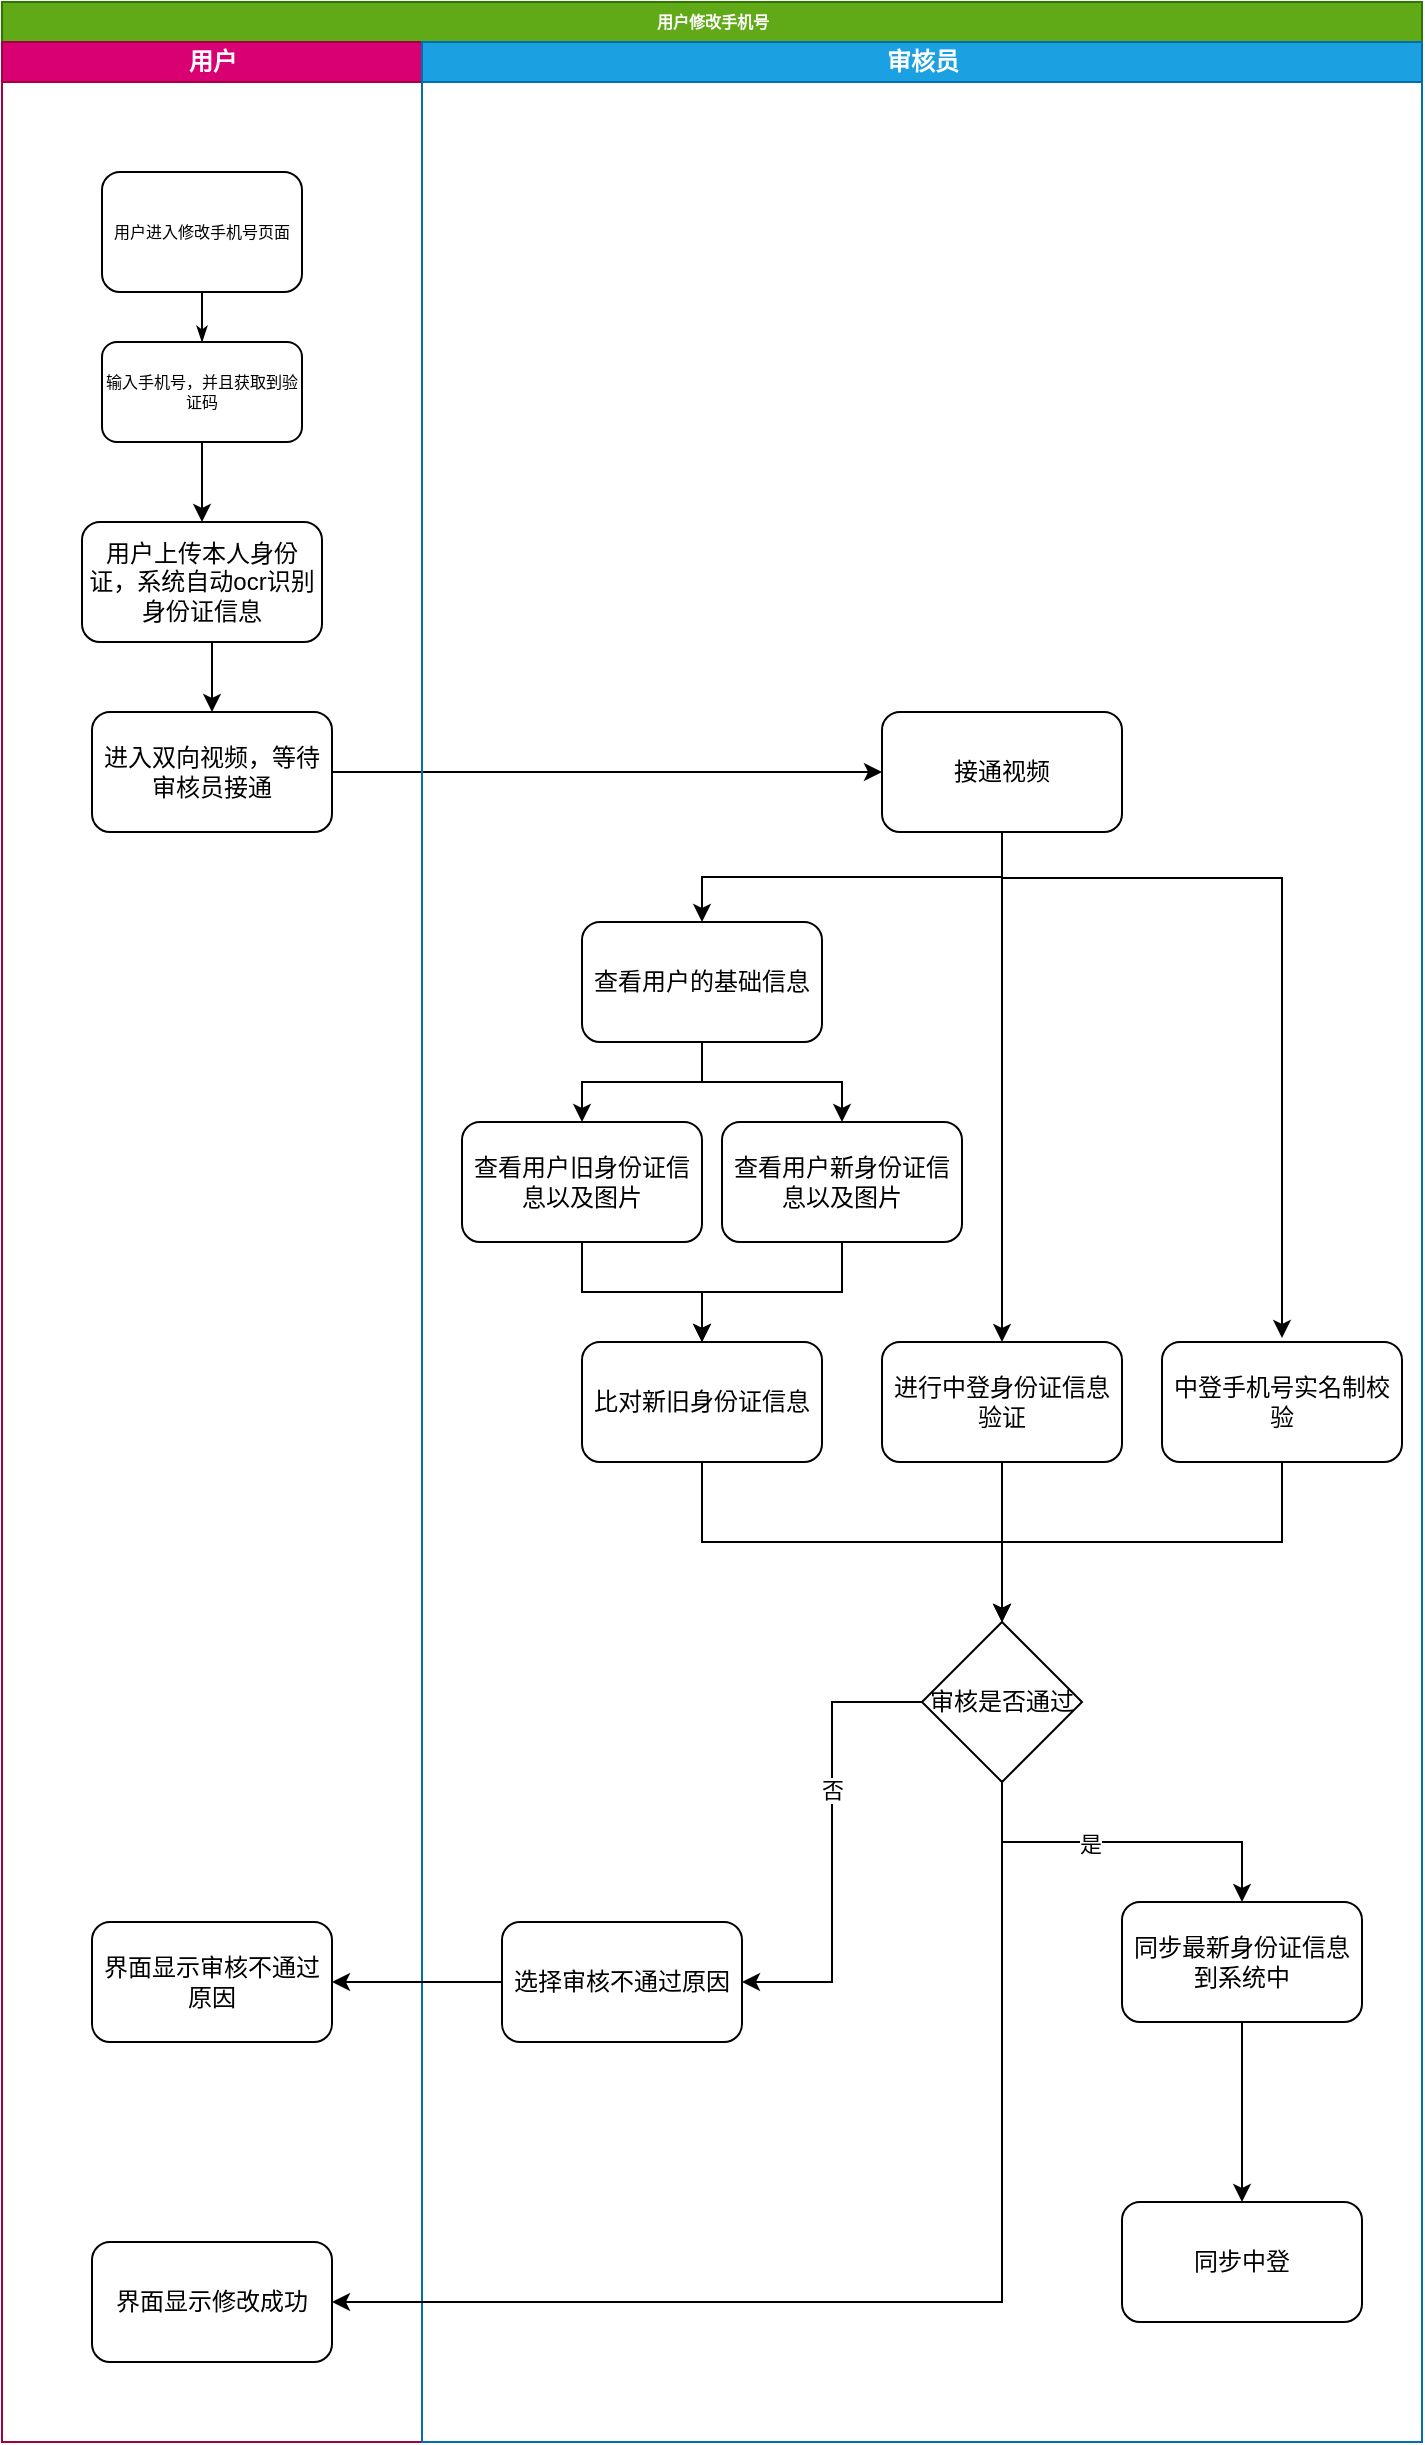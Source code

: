 <mxfile version="14.7.6" type="github">
  <diagram id="kEn_K6GOhlC8OeGJHYwj" name="Page-1">
    <mxGraphModel dx="1422" dy="706" grid="1" gridSize="10" guides="1" tooltips="1" connect="1" arrows="1" fold="1" page="1" pageScale="1" pageWidth="827" pageHeight="1169" math="0" shadow="0">
      <root>
        <mxCell id="0" />
        <mxCell id="1" parent="0" />
        <mxCell id="LtQN8wUaLlG2xgBJgwbm-2" value="用户修改手机号" style="swimlane;html=1;childLayout=stackLayout;startSize=20;rounded=0;shadow=0;labelBackgroundColor=none;strokeWidth=1;fontFamily=Verdana;fontSize=8;align=center;fillColor=#60a917;strokeColor=#2D7600;fontColor=#ffffff;" vertex="1" parent="1">
          <mxGeometry x="30" y="30" width="710" height="1220" as="geometry" />
        </mxCell>
        <mxCell id="LtQN8wUaLlG2xgBJgwbm-3" value="用户" style="swimlane;html=1;startSize=20;fillColor=#d80073;strokeColor=#A50040;fontColor=#ffffff;" vertex="1" parent="LtQN8wUaLlG2xgBJgwbm-2">
          <mxGeometry y="20" width="210" height="1200" as="geometry" />
        </mxCell>
        <mxCell id="LtQN8wUaLlG2xgBJgwbm-4" value="用户进入修改手机号页面" style="rounded=1;whiteSpace=wrap;html=1;shadow=0;labelBackgroundColor=none;strokeWidth=1;fontFamily=Verdana;fontSize=8;align=center;" vertex="1" parent="LtQN8wUaLlG2xgBJgwbm-3">
          <mxGeometry x="50" y="65" width="100" height="60" as="geometry" />
        </mxCell>
        <mxCell id="LtQN8wUaLlG2xgBJgwbm-5" style="edgeStyle=orthogonalEdgeStyle;rounded=0;orthogonalLoop=1;jettySize=auto;html=1;exitX=0.5;exitY=1;exitDx=0;exitDy=0;entryX=0.5;entryY=0;entryDx=0;entryDy=0;" edge="1" parent="LtQN8wUaLlG2xgBJgwbm-3" source="LtQN8wUaLlG2xgBJgwbm-6" target="LtQN8wUaLlG2xgBJgwbm-9">
          <mxGeometry relative="1" as="geometry" />
        </mxCell>
        <mxCell id="LtQN8wUaLlG2xgBJgwbm-6" value="输入手机号，并且获取到验证码" style="rounded=1;whiteSpace=wrap;html=1;shadow=0;labelBackgroundColor=none;strokeWidth=1;fontFamily=Verdana;fontSize=8;align=center;" vertex="1" parent="LtQN8wUaLlG2xgBJgwbm-3">
          <mxGeometry x="50" y="150" width="100" height="50" as="geometry" />
        </mxCell>
        <mxCell id="LtQN8wUaLlG2xgBJgwbm-7" style="edgeStyle=orthogonalEdgeStyle;rounded=1;html=1;labelBackgroundColor=none;startArrow=none;startFill=0;startSize=5;endArrow=classicThin;endFill=1;endSize=5;jettySize=auto;orthogonalLoop=1;strokeWidth=1;fontFamily=Verdana;fontSize=8" edge="1" parent="LtQN8wUaLlG2xgBJgwbm-3" source="LtQN8wUaLlG2xgBJgwbm-4" target="LtQN8wUaLlG2xgBJgwbm-6">
          <mxGeometry relative="1" as="geometry" />
        </mxCell>
        <mxCell id="LtQN8wUaLlG2xgBJgwbm-8" style="edgeStyle=orthogonalEdgeStyle;rounded=0;orthogonalLoop=1;jettySize=auto;html=1;exitX=0.5;exitY=1;exitDx=0;exitDy=0;entryX=0.5;entryY=0;entryDx=0;entryDy=0;" edge="1" parent="LtQN8wUaLlG2xgBJgwbm-3" source="LtQN8wUaLlG2xgBJgwbm-9" target="LtQN8wUaLlG2xgBJgwbm-10">
          <mxGeometry relative="1" as="geometry" />
        </mxCell>
        <mxCell id="LtQN8wUaLlG2xgBJgwbm-9" value="用户上传本人身份证，系统自动ocr识别身份证信息" style="rounded=1;whiteSpace=wrap;html=1;" vertex="1" parent="LtQN8wUaLlG2xgBJgwbm-3">
          <mxGeometry x="40" y="240" width="120" height="60" as="geometry" />
        </mxCell>
        <mxCell id="LtQN8wUaLlG2xgBJgwbm-10" value="进入双向视频，等待审核员接通" style="rounded=1;whiteSpace=wrap;html=1;" vertex="1" parent="LtQN8wUaLlG2xgBJgwbm-3">
          <mxGeometry x="45" y="335" width="120" height="60" as="geometry" />
        </mxCell>
        <mxCell id="LtQN8wUaLlG2xgBJgwbm-11" value="界面显示审核不通过原因" style="rounded=1;whiteSpace=wrap;html=1;" vertex="1" parent="LtQN8wUaLlG2xgBJgwbm-3">
          <mxGeometry x="45" y="940" width="120" height="60" as="geometry" />
        </mxCell>
        <mxCell id="LtQN8wUaLlG2xgBJgwbm-12" value="界面显示修改成功" style="rounded=1;whiteSpace=wrap;html=1;" vertex="1" parent="LtQN8wUaLlG2xgBJgwbm-3">
          <mxGeometry x="45" y="1100" width="120" height="60" as="geometry" />
        </mxCell>
        <mxCell id="LtQN8wUaLlG2xgBJgwbm-13" style="edgeStyle=orthogonalEdgeStyle;rounded=0;orthogonalLoop=1;jettySize=auto;html=1;exitX=1;exitY=0.5;exitDx=0;exitDy=0;entryX=0;entryY=0.5;entryDx=0;entryDy=0;" edge="1" parent="LtQN8wUaLlG2xgBJgwbm-2" source="LtQN8wUaLlG2xgBJgwbm-10" target="LtQN8wUaLlG2xgBJgwbm-19">
          <mxGeometry relative="1" as="geometry" />
        </mxCell>
        <mxCell id="LtQN8wUaLlG2xgBJgwbm-14" value="审核员" style="swimlane;html=1;startSize=20;direction=east;fillColor=#1ba1e2;strokeColor=#006EAF;fontColor=#ffffff;" vertex="1" parent="LtQN8wUaLlG2xgBJgwbm-2">
          <mxGeometry x="210" y="20" width="500" height="1200" as="geometry" />
        </mxCell>
        <mxCell id="LtQN8wUaLlG2xgBJgwbm-15" value="查看用户旧身份证信息以及图片" style="rounded=1;whiteSpace=wrap;html=1;" vertex="1" parent="LtQN8wUaLlG2xgBJgwbm-14">
          <mxGeometry x="20" y="540" width="120" height="60" as="geometry" />
        </mxCell>
        <mxCell id="LtQN8wUaLlG2xgBJgwbm-16" style="edgeStyle=orthogonalEdgeStyle;rounded=0;orthogonalLoop=1;jettySize=auto;html=1;exitX=0.5;exitY=1;exitDx=0;exitDy=0;entryX=0.5;entryY=0;entryDx=0;entryDy=0;" edge="1" parent="LtQN8wUaLlG2xgBJgwbm-14" source="LtQN8wUaLlG2xgBJgwbm-19" target="LtQN8wUaLlG2xgBJgwbm-21">
          <mxGeometry relative="1" as="geometry" />
        </mxCell>
        <mxCell id="LtQN8wUaLlG2xgBJgwbm-17" style="edgeStyle=orthogonalEdgeStyle;rounded=0;orthogonalLoop=1;jettySize=auto;html=1;exitX=0.5;exitY=1;exitDx=0;exitDy=0;" edge="1" parent="LtQN8wUaLlG2xgBJgwbm-14" source="LtQN8wUaLlG2xgBJgwbm-19" target="LtQN8wUaLlG2xgBJgwbm-25">
          <mxGeometry relative="1" as="geometry" />
        </mxCell>
        <mxCell id="LtQN8wUaLlG2xgBJgwbm-18" style="edgeStyle=orthogonalEdgeStyle;rounded=0;orthogonalLoop=1;jettySize=auto;html=1;exitX=0.5;exitY=1;exitDx=0;exitDy=0;entryX=0.5;entryY=0;entryDx=0;entryDy=0;" edge="1" parent="LtQN8wUaLlG2xgBJgwbm-14">
          <mxGeometry relative="1" as="geometry">
            <mxPoint x="290" y="393" as="sourcePoint" />
            <mxPoint x="430" y="648" as="targetPoint" />
            <Array as="points">
              <mxPoint x="290" y="418" />
              <mxPoint x="430" y="418" />
            </Array>
          </mxGeometry>
        </mxCell>
        <mxCell id="LtQN8wUaLlG2xgBJgwbm-19" value="接通视频" style="rounded=1;whiteSpace=wrap;html=1;" vertex="1" parent="LtQN8wUaLlG2xgBJgwbm-14">
          <mxGeometry x="230" y="335" width="120" height="60" as="geometry" />
        </mxCell>
        <mxCell id="LtQN8wUaLlG2xgBJgwbm-20" style="edgeStyle=orthogonalEdgeStyle;rounded=0;orthogonalLoop=1;jettySize=auto;html=1;exitX=0.5;exitY=1;exitDx=0;exitDy=0;entryX=0.5;entryY=0;entryDx=0;entryDy=0;" edge="1" parent="LtQN8wUaLlG2xgBJgwbm-14" source="LtQN8wUaLlG2xgBJgwbm-21" target="LtQN8wUaLlG2xgBJgwbm-15">
          <mxGeometry relative="1" as="geometry" />
        </mxCell>
        <mxCell id="LtQN8wUaLlG2xgBJgwbm-21" value="查看用户的基础信息" style="rounded=1;whiteSpace=wrap;html=1;" vertex="1" parent="LtQN8wUaLlG2xgBJgwbm-14">
          <mxGeometry x="80" y="440" width="120" height="60" as="geometry" />
        </mxCell>
        <mxCell id="LtQN8wUaLlG2xgBJgwbm-22" style="edgeStyle=orthogonalEdgeStyle;rounded=0;orthogonalLoop=1;jettySize=auto;html=1;exitX=0.5;exitY=1;exitDx=0;exitDy=0;entryX=0.5;entryY=0;entryDx=0;entryDy=0;" edge="1" parent="LtQN8wUaLlG2xgBJgwbm-14" source="LtQN8wUaLlG2xgBJgwbm-23" target="LtQN8wUaLlG2xgBJgwbm-36">
          <mxGeometry relative="1" as="geometry" />
        </mxCell>
        <mxCell id="LtQN8wUaLlG2xgBJgwbm-23" value="比对新旧身份证信息" style="rounded=1;whiteSpace=wrap;html=1;" vertex="1" parent="LtQN8wUaLlG2xgBJgwbm-14">
          <mxGeometry x="80" y="650" width="120" height="60" as="geometry" />
        </mxCell>
        <mxCell id="LtQN8wUaLlG2xgBJgwbm-24" style="edgeStyle=orthogonalEdgeStyle;rounded=0;orthogonalLoop=1;jettySize=auto;html=1;exitX=0.5;exitY=1;exitDx=0;exitDy=0;entryX=0.5;entryY=0;entryDx=0;entryDy=0;" edge="1" parent="LtQN8wUaLlG2xgBJgwbm-14" source="LtQN8wUaLlG2xgBJgwbm-15" target="LtQN8wUaLlG2xgBJgwbm-23">
          <mxGeometry relative="1" as="geometry" />
        </mxCell>
        <mxCell id="LtQN8wUaLlG2xgBJgwbm-25" value="进行中登身份证信息验证" style="rounded=1;whiteSpace=wrap;html=1;" vertex="1" parent="LtQN8wUaLlG2xgBJgwbm-14">
          <mxGeometry x="230" y="650" width="120" height="60" as="geometry" />
        </mxCell>
        <mxCell id="LtQN8wUaLlG2xgBJgwbm-26" value="中登手机号实名制校验" style="rounded=1;whiteSpace=wrap;html=1;" vertex="1" parent="LtQN8wUaLlG2xgBJgwbm-14">
          <mxGeometry x="370" y="650" width="120" height="60" as="geometry" />
        </mxCell>
        <mxCell id="LtQN8wUaLlG2xgBJgwbm-27" value="查看用户新身份证信息以及图片" style="rounded=1;whiteSpace=wrap;html=1;" vertex="1" parent="LtQN8wUaLlG2xgBJgwbm-14">
          <mxGeometry x="150" y="540" width="120" height="60" as="geometry" />
        </mxCell>
        <mxCell id="LtQN8wUaLlG2xgBJgwbm-28" style="edgeStyle=orthogonalEdgeStyle;rounded=0;orthogonalLoop=1;jettySize=auto;html=1;exitX=0.5;exitY=1;exitDx=0;exitDy=0;entryX=0.5;entryY=0;entryDx=0;entryDy=0;" edge="1" parent="LtQN8wUaLlG2xgBJgwbm-14" source="LtQN8wUaLlG2xgBJgwbm-27" target="LtQN8wUaLlG2xgBJgwbm-23">
          <mxGeometry relative="1" as="geometry" />
        </mxCell>
        <mxCell id="LtQN8wUaLlG2xgBJgwbm-29" style="edgeStyle=orthogonalEdgeStyle;rounded=0;orthogonalLoop=1;jettySize=auto;html=1;exitX=0.5;exitY=1;exitDx=0;exitDy=0;entryX=0.5;entryY=0;entryDx=0;entryDy=0;" edge="1" parent="LtQN8wUaLlG2xgBJgwbm-14" source="LtQN8wUaLlG2xgBJgwbm-21" target="LtQN8wUaLlG2xgBJgwbm-27">
          <mxGeometry relative="1" as="geometry" />
        </mxCell>
        <mxCell id="LtQN8wUaLlG2xgBJgwbm-30" style="edgeStyle=orthogonalEdgeStyle;rounded=0;orthogonalLoop=1;jettySize=auto;html=1;exitX=0.5;exitY=1;exitDx=0;exitDy=0;entryX=0.5;entryY=0;entryDx=0;entryDy=0;" edge="1" parent="LtQN8wUaLlG2xgBJgwbm-14" source="LtQN8wUaLlG2xgBJgwbm-31" target="LtQN8wUaLlG2xgBJgwbm-40">
          <mxGeometry relative="1" as="geometry" />
        </mxCell>
        <mxCell id="LtQN8wUaLlG2xgBJgwbm-31" value="同步最新身份证信息到系统中" style="rounded=1;whiteSpace=wrap;html=1;" vertex="1" parent="LtQN8wUaLlG2xgBJgwbm-14">
          <mxGeometry x="350" y="930" width="120" height="60" as="geometry" />
        </mxCell>
        <mxCell id="LtQN8wUaLlG2xgBJgwbm-32" style="edgeStyle=orthogonalEdgeStyle;rounded=0;orthogonalLoop=1;jettySize=auto;html=1;exitX=0.5;exitY=1;exitDx=0;exitDy=0;entryX=0.5;entryY=0;entryDx=0;entryDy=0;" edge="1" parent="LtQN8wUaLlG2xgBJgwbm-14" source="LtQN8wUaLlG2xgBJgwbm-36" target="LtQN8wUaLlG2xgBJgwbm-31">
          <mxGeometry relative="1" as="geometry">
            <mxPoint x="270" y="1170" as="targetPoint" />
          </mxGeometry>
        </mxCell>
        <mxCell id="LtQN8wUaLlG2xgBJgwbm-33" value="是" style="edgeLabel;html=1;align=center;verticalAlign=middle;resizable=0;points=[];" vertex="1" connectable="0" parent="LtQN8wUaLlG2xgBJgwbm-32">
          <mxGeometry x="-0.183" y="-1" relative="1" as="geometry">
            <mxPoint as="offset" />
          </mxGeometry>
        </mxCell>
        <mxCell id="LtQN8wUaLlG2xgBJgwbm-34" style="edgeStyle=orthogonalEdgeStyle;rounded=0;orthogonalLoop=1;jettySize=auto;html=1;exitX=0;exitY=0.5;exitDx=0;exitDy=0;entryX=1;entryY=0.5;entryDx=0;entryDy=0;" edge="1" parent="LtQN8wUaLlG2xgBJgwbm-14" source="LtQN8wUaLlG2xgBJgwbm-36" target="LtQN8wUaLlG2xgBJgwbm-39">
          <mxGeometry relative="1" as="geometry" />
        </mxCell>
        <mxCell id="LtQN8wUaLlG2xgBJgwbm-35" value="否" style="edgeLabel;html=1;align=center;verticalAlign=middle;resizable=0;points=[];" vertex="1" connectable="0" parent="LtQN8wUaLlG2xgBJgwbm-34">
          <mxGeometry x="-0.229" relative="1" as="geometry">
            <mxPoint as="offset" />
          </mxGeometry>
        </mxCell>
        <mxCell id="LtQN8wUaLlG2xgBJgwbm-36" value="审核是否通过" style="rhombus;whiteSpace=wrap;html=1;" vertex="1" parent="LtQN8wUaLlG2xgBJgwbm-14">
          <mxGeometry x="250" y="790" width="80" height="80" as="geometry" />
        </mxCell>
        <mxCell id="LtQN8wUaLlG2xgBJgwbm-37" style="edgeStyle=orthogonalEdgeStyle;rounded=0;orthogonalLoop=1;jettySize=auto;html=1;exitX=0.5;exitY=1;exitDx=0;exitDy=0;entryX=0.5;entryY=0;entryDx=0;entryDy=0;" edge="1" parent="LtQN8wUaLlG2xgBJgwbm-14" source="LtQN8wUaLlG2xgBJgwbm-26" target="LtQN8wUaLlG2xgBJgwbm-36">
          <mxGeometry relative="1" as="geometry">
            <mxPoint x="280" y="800" as="targetPoint" />
          </mxGeometry>
        </mxCell>
        <mxCell id="LtQN8wUaLlG2xgBJgwbm-38" style="edgeStyle=orthogonalEdgeStyle;rounded=0;orthogonalLoop=1;jettySize=auto;html=1;exitX=0.5;exitY=1;exitDx=0;exitDy=0;entryX=0.5;entryY=0;entryDx=0;entryDy=0;" edge="1" parent="LtQN8wUaLlG2xgBJgwbm-14" source="LtQN8wUaLlG2xgBJgwbm-25" target="LtQN8wUaLlG2xgBJgwbm-36">
          <mxGeometry relative="1" as="geometry">
            <mxPoint x="490" y="790" as="targetPoint" />
          </mxGeometry>
        </mxCell>
        <mxCell id="LtQN8wUaLlG2xgBJgwbm-39" value="选择审核不通过原因" style="rounded=1;whiteSpace=wrap;html=1;" vertex="1" parent="LtQN8wUaLlG2xgBJgwbm-14">
          <mxGeometry x="40" y="940" width="120" height="60" as="geometry" />
        </mxCell>
        <mxCell id="LtQN8wUaLlG2xgBJgwbm-40" value="同步中登" style="rounded=1;whiteSpace=wrap;html=1;" vertex="1" parent="LtQN8wUaLlG2xgBJgwbm-14">
          <mxGeometry x="350" y="1080" width="120" height="60" as="geometry" />
        </mxCell>
        <mxCell id="LtQN8wUaLlG2xgBJgwbm-41" style="edgeStyle=orthogonalEdgeStyle;rounded=0;orthogonalLoop=1;jettySize=auto;html=1;exitX=0;exitY=0.5;exitDx=0;exitDy=0;entryX=1;entryY=0.5;entryDx=0;entryDy=0;" edge="1" parent="LtQN8wUaLlG2xgBJgwbm-2" source="LtQN8wUaLlG2xgBJgwbm-39" target="LtQN8wUaLlG2xgBJgwbm-11">
          <mxGeometry relative="1" as="geometry" />
        </mxCell>
        <mxCell id="LtQN8wUaLlG2xgBJgwbm-42" style="edgeStyle=orthogonalEdgeStyle;rounded=0;orthogonalLoop=1;jettySize=auto;html=1;entryX=1;entryY=0.5;entryDx=0;entryDy=0;exitX=0.5;exitY=1;exitDx=0;exitDy=0;" edge="1" parent="LtQN8wUaLlG2xgBJgwbm-2" source="LtQN8wUaLlG2xgBJgwbm-36" target="LtQN8wUaLlG2xgBJgwbm-12">
          <mxGeometry relative="1" as="geometry">
            <mxPoint x="390" y="1080" as="sourcePoint" />
          </mxGeometry>
        </mxCell>
      </root>
    </mxGraphModel>
  </diagram>
</mxfile>
